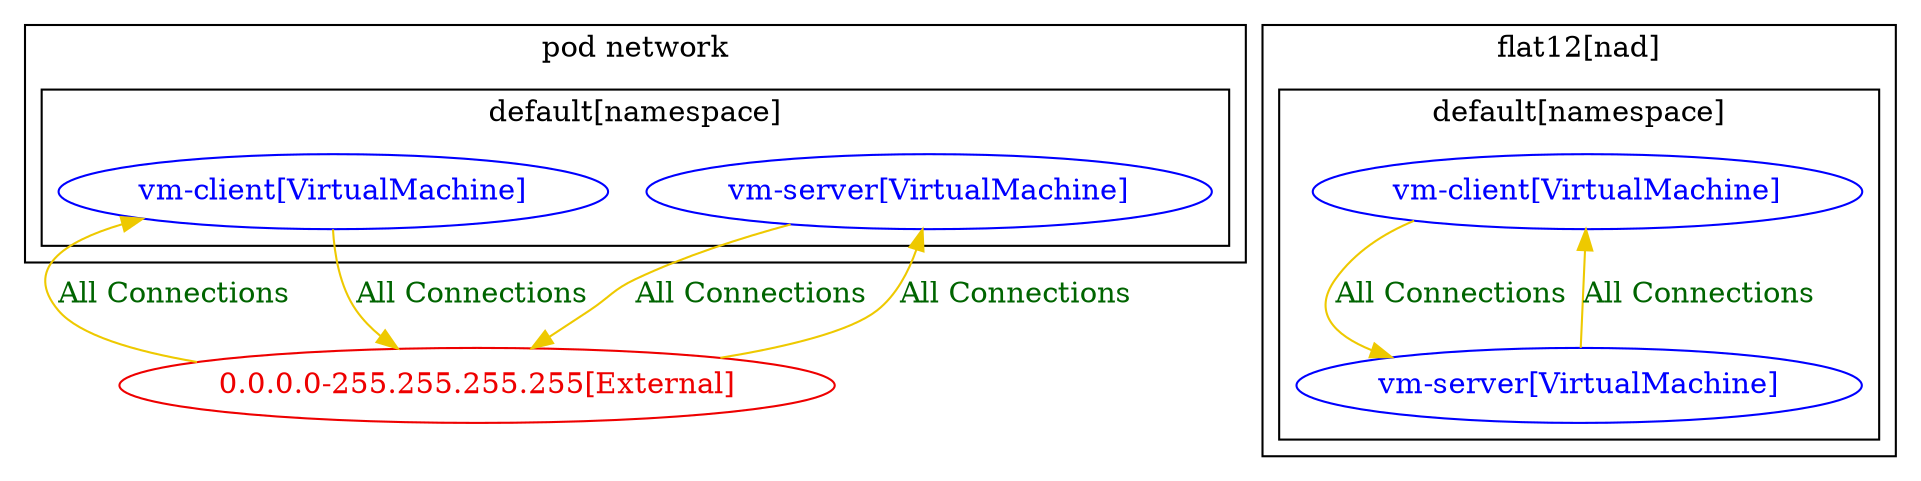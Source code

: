 digraph {
	subgraph "cluster_pod_network" {
	label="pod network"
	subgraph "cluster_default[namespace]" {
		color="black"
		fontcolor="black"
		"default/vm-client[VirtualMachine]" [label="vm-client[VirtualMachine]" color="blue" fontcolor="blue"]
		"default/vm-server[VirtualMachine]" [label="vm-server[VirtualMachine]" color="blue" fontcolor="blue"]
		label="default[namespace]"
	}
	}
	subgraph "cluster_flat12" {
	label="flat12[nad]"
	subgraph "cluster_default[namespace]" {
		color="black"
		fontcolor="black"
		"default/vm-client[VirtualMachine]flat12" [label="vm-client[VirtualMachine]" color="blue" fontcolor="blue"]
		"default/vm-server[VirtualMachine]flat12" [label="vm-server[VirtualMachine]" color="blue" fontcolor="blue"]
		label="default[namespace]"
	}
	}
	"0.0.0.0-255.255.255.255[External]" [label="0.0.0.0-255.255.255.255[External]" color="red2" fontcolor="red2"]
	"0.0.0.0-255.255.255.255[External]" -> "default/vm-client[VirtualMachine]" [label="All Connections" color="gold2" fontcolor="darkgreen" weight=0.5]
	"0.0.0.0-255.255.255.255[External]" -> "default/vm-server[VirtualMachine]" [label="All Connections" color="gold2" fontcolor="darkgreen" weight=0.5]
	"default/vm-client[VirtualMachine]" -> "0.0.0.0-255.255.255.255[External]" [label="All Connections" color="gold2" fontcolor="darkgreen" weight=1]
	"default/vm-client[VirtualMachine]flat12" -> "default/vm-server[VirtualMachine]flat12" [label="All Connections" color="gold2" fontcolor="darkgreen" weight=0.5]
	"default/vm-server[VirtualMachine]" -> "0.0.0.0-255.255.255.255[External]" [label="All Connections" color="gold2" fontcolor="darkgreen" weight=1]
	"default/vm-server[VirtualMachine]flat12" -> "default/vm-client[VirtualMachine]flat12" [label="All Connections" color="gold2" fontcolor="darkgreen" weight=1]
}
